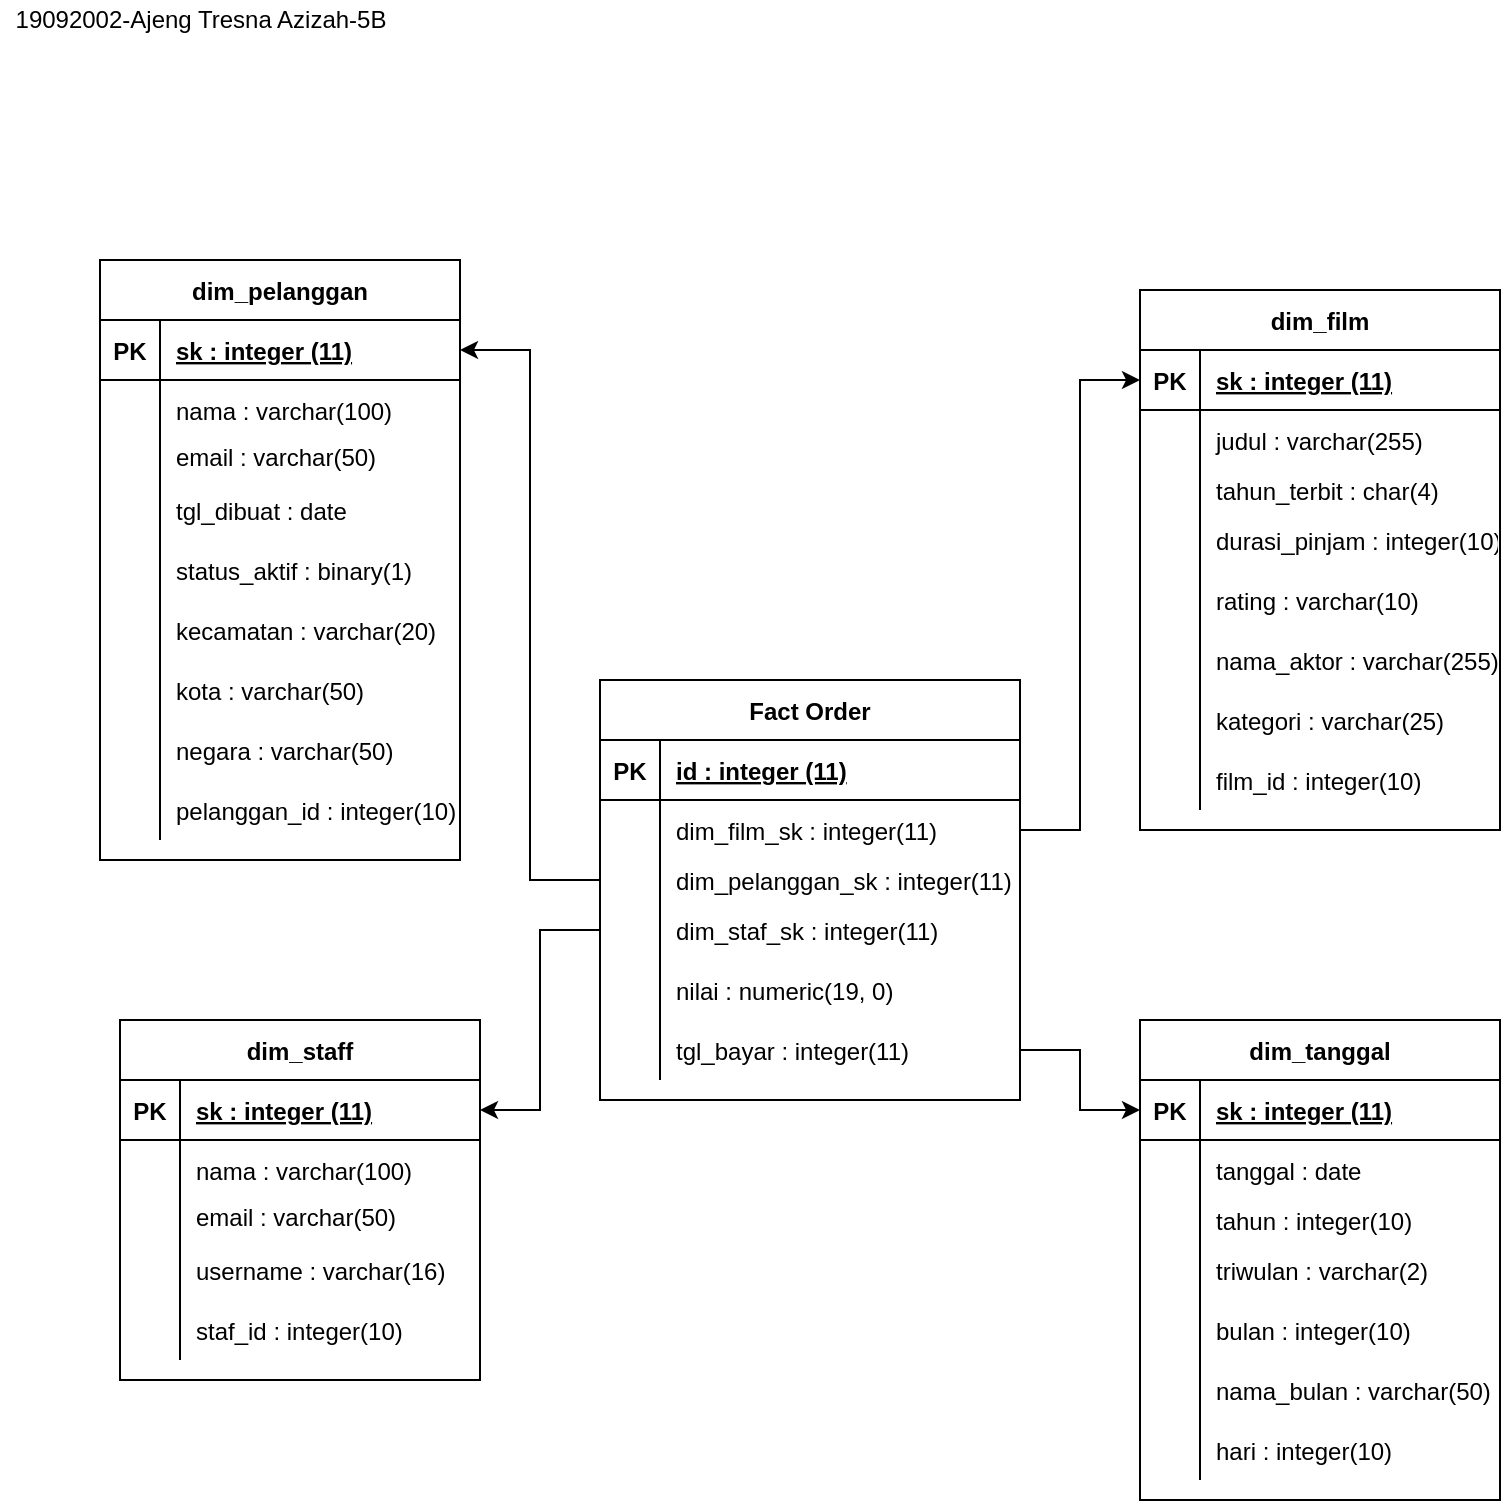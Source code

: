 <mxfile version="13.9.6" type="device"><diagram id="C5RBs43oDa-KdzZeNtuy" name="Page-1"><mxGraphModel dx="868" dy="482" grid="1" gridSize="10" guides="1" tooltips="1" connect="1" arrows="1" fold="1" page="1" pageScale="1" pageWidth="827" pageHeight="1169" math="0" shadow="0"><root><mxCell id="WIyWlLk6GJQsqaUBKTNV-0"/><mxCell id="WIyWlLk6GJQsqaUBKTNV-1" parent="WIyWlLk6GJQsqaUBKTNV-0"/><mxCell id="-RHKA6H4lekhyg-CsmNB-0" value="dim_staff" style="shape=table;startSize=30;container=1;collapsible=1;childLayout=tableLayout;fixedRows=1;rowLines=0;fontStyle=1;align=center;resizeLast=1;" vertex="1" parent="WIyWlLk6GJQsqaUBKTNV-1"><mxGeometry x="90" y="550" width="180" height="180" as="geometry"/></mxCell><mxCell id="-RHKA6H4lekhyg-CsmNB-1" value="" style="shape=partialRectangle;collapsible=0;dropTarget=0;pointerEvents=0;fillColor=none;top=0;left=0;bottom=1;right=0;points=[[0,0.5],[1,0.5]];portConstraint=eastwest;" vertex="1" parent="-RHKA6H4lekhyg-CsmNB-0"><mxGeometry y="30" width="180" height="30" as="geometry"/></mxCell><mxCell id="-RHKA6H4lekhyg-CsmNB-2" value="PK" style="shape=partialRectangle;connectable=0;fillColor=none;top=0;left=0;bottom=0;right=0;fontStyle=1;overflow=hidden;" vertex="1" parent="-RHKA6H4lekhyg-CsmNB-1"><mxGeometry width="30" height="30" as="geometry"/></mxCell><mxCell id="-RHKA6H4lekhyg-CsmNB-3" value="sk : integer (11)" style="shape=partialRectangle;connectable=0;fillColor=none;top=0;left=0;bottom=0;right=0;align=left;spacingLeft=6;fontStyle=5;overflow=hidden;" vertex="1" parent="-RHKA6H4lekhyg-CsmNB-1"><mxGeometry x="30" width="150" height="30" as="geometry"/></mxCell><mxCell id="-RHKA6H4lekhyg-CsmNB-4" value="" style="shape=partialRectangle;collapsible=0;dropTarget=0;pointerEvents=0;fillColor=none;top=0;left=0;bottom=0;right=0;points=[[0,0.5],[1,0.5]];portConstraint=eastwest;" vertex="1" parent="-RHKA6H4lekhyg-CsmNB-0"><mxGeometry y="60" width="180" height="30" as="geometry"/></mxCell><mxCell id="-RHKA6H4lekhyg-CsmNB-5" value="" style="shape=partialRectangle;connectable=0;fillColor=none;top=0;left=0;bottom=0;right=0;editable=1;overflow=hidden;" vertex="1" parent="-RHKA6H4lekhyg-CsmNB-4"><mxGeometry width="30" height="30" as="geometry"/></mxCell><mxCell id="-RHKA6H4lekhyg-CsmNB-6" value="nama : varchar(100)" style="shape=partialRectangle;connectable=0;fillColor=none;top=0;left=0;bottom=0;right=0;align=left;spacingLeft=6;overflow=hidden;" vertex="1" parent="-RHKA6H4lekhyg-CsmNB-4"><mxGeometry x="30" width="150" height="30" as="geometry"/></mxCell><mxCell id="-RHKA6H4lekhyg-CsmNB-7" value="" style="shape=partialRectangle;collapsible=0;dropTarget=0;pointerEvents=0;fillColor=none;top=0;left=0;bottom=0;right=0;points=[[0,0.5],[1,0.5]];portConstraint=eastwest;" vertex="1" parent="-RHKA6H4lekhyg-CsmNB-0"><mxGeometry y="90" width="180" height="20" as="geometry"/></mxCell><mxCell id="-RHKA6H4lekhyg-CsmNB-8" value="" style="shape=partialRectangle;connectable=0;fillColor=none;top=0;left=0;bottom=0;right=0;editable=1;overflow=hidden;" vertex="1" parent="-RHKA6H4lekhyg-CsmNB-7"><mxGeometry width="30" height="20" as="geometry"/></mxCell><mxCell id="-RHKA6H4lekhyg-CsmNB-9" value="email : varchar(50)&#10; " style="shape=partialRectangle;connectable=0;fillColor=none;top=0;left=0;bottom=0;right=0;align=left;spacingLeft=6;overflow=hidden;" vertex="1" parent="-RHKA6H4lekhyg-CsmNB-7"><mxGeometry x="30" width="150" height="20" as="geometry"/></mxCell><mxCell id="-RHKA6H4lekhyg-CsmNB-10" value="" style="shape=partialRectangle;collapsible=0;dropTarget=0;pointerEvents=0;fillColor=none;top=0;left=0;bottom=0;right=0;points=[[0,0.5],[1,0.5]];portConstraint=eastwest;" vertex="1" parent="-RHKA6H4lekhyg-CsmNB-0"><mxGeometry y="110" width="180" height="30" as="geometry"/></mxCell><mxCell id="-RHKA6H4lekhyg-CsmNB-11" value="" style="shape=partialRectangle;connectable=0;fillColor=none;top=0;left=0;bottom=0;right=0;editable=1;overflow=hidden;" vertex="1" parent="-RHKA6H4lekhyg-CsmNB-10"><mxGeometry width="30" height="30" as="geometry"/></mxCell><mxCell id="-RHKA6H4lekhyg-CsmNB-12" value="username : varchar(16)" style="shape=partialRectangle;connectable=0;fillColor=none;top=0;left=0;bottom=0;right=0;align=left;spacingLeft=6;overflow=hidden;" vertex="1" parent="-RHKA6H4lekhyg-CsmNB-10"><mxGeometry x="30" width="150" height="30" as="geometry"/></mxCell><mxCell id="-RHKA6H4lekhyg-CsmNB-13" value="" style="shape=partialRectangle;collapsible=0;dropTarget=0;pointerEvents=0;fillColor=none;top=0;left=0;bottom=0;right=0;points=[[0,0.5],[1,0.5]];portConstraint=eastwest;" vertex="1" parent="-RHKA6H4lekhyg-CsmNB-0"><mxGeometry y="140" width="180" height="30" as="geometry"/></mxCell><mxCell id="-RHKA6H4lekhyg-CsmNB-14" value="" style="shape=partialRectangle;connectable=0;fillColor=none;top=0;left=0;bottom=0;right=0;editable=1;overflow=hidden;" vertex="1" parent="-RHKA6H4lekhyg-CsmNB-13"><mxGeometry width="30" height="30" as="geometry"/></mxCell><mxCell id="-RHKA6H4lekhyg-CsmNB-15" value="staf_id : integer(10)" style="shape=partialRectangle;connectable=0;fillColor=none;top=0;left=0;bottom=0;right=0;align=left;spacingLeft=6;overflow=hidden;" vertex="1" parent="-RHKA6H4lekhyg-CsmNB-13"><mxGeometry x="30" width="150" height="30" as="geometry"/></mxCell><mxCell id="-RHKA6H4lekhyg-CsmNB-16" value="dim_pelanggan" style="shape=table;startSize=30;container=1;collapsible=1;childLayout=tableLayout;fixedRows=1;rowLines=0;fontStyle=1;align=center;resizeLast=1;" vertex="1" parent="WIyWlLk6GJQsqaUBKTNV-1"><mxGeometry x="80" y="170" width="180" height="300" as="geometry"/></mxCell><mxCell id="-RHKA6H4lekhyg-CsmNB-17" value="" style="shape=partialRectangle;collapsible=0;dropTarget=0;pointerEvents=0;fillColor=none;top=0;left=0;bottom=1;right=0;points=[[0,0.5],[1,0.5]];portConstraint=eastwest;" vertex="1" parent="-RHKA6H4lekhyg-CsmNB-16"><mxGeometry y="30" width="180" height="30" as="geometry"/></mxCell><mxCell id="-RHKA6H4lekhyg-CsmNB-18" value="PK" style="shape=partialRectangle;connectable=0;fillColor=none;top=0;left=0;bottom=0;right=0;fontStyle=1;overflow=hidden;" vertex="1" parent="-RHKA6H4lekhyg-CsmNB-17"><mxGeometry width="30" height="30" as="geometry"/></mxCell><mxCell id="-RHKA6H4lekhyg-CsmNB-19" value="sk : integer (11)" style="shape=partialRectangle;connectable=0;fillColor=none;top=0;left=0;bottom=0;right=0;align=left;spacingLeft=6;fontStyle=5;overflow=hidden;" vertex="1" parent="-RHKA6H4lekhyg-CsmNB-17"><mxGeometry x="30" width="150" height="30" as="geometry"/></mxCell><mxCell id="-RHKA6H4lekhyg-CsmNB-20" value="" style="shape=partialRectangle;collapsible=0;dropTarget=0;pointerEvents=0;fillColor=none;top=0;left=0;bottom=0;right=0;points=[[0,0.5],[1,0.5]];portConstraint=eastwest;" vertex="1" parent="-RHKA6H4lekhyg-CsmNB-16"><mxGeometry y="60" width="180" height="30" as="geometry"/></mxCell><mxCell id="-RHKA6H4lekhyg-CsmNB-21" value="" style="shape=partialRectangle;connectable=0;fillColor=none;top=0;left=0;bottom=0;right=0;editable=1;overflow=hidden;" vertex="1" parent="-RHKA6H4lekhyg-CsmNB-20"><mxGeometry width="30" height="30" as="geometry"/></mxCell><mxCell id="-RHKA6H4lekhyg-CsmNB-22" value="nama : varchar(100)" style="shape=partialRectangle;connectable=0;fillColor=none;top=0;left=0;bottom=0;right=0;align=left;spacingLeft=6;overflow=hidden;" vertex="1" parent="-RHKA6H4lekhyg-CsmNB-20"><mxGeometry x="30" width="150" height="30" as="geometry"/></mxCell><mxCell id="-RHKA6H4lekhyg-CsmNB-23" value="" style="shape=partialRectangle;collapsible=0;dropTarget=0;pointerEvents=0;fillColor=none;top=0;left=0;bottom=0;right=0;points=[[0,0.5],[1,0.5]];portConstraint=eastwest;" vertex="1" parent="-RHKA6H4lekhyg-CsmNB-16"><mxGeometry y="90" width="180" height="20" as="geometry"/></mxCell><mxCell id="-RHKA6H4lekhyg-CsmNB-24" value="" style="shape=partialRectangle;connectable=0;fillColor=none;top=0;left=0;bottom=0;right=0;editable=1;overflow=hidden;" vertex="1" parent="-RHKA6H4lekhyg-CsmNB-23"><mxGeometry width="30" height="20" as="geometry"/></mxCell><mxCell id="-RHKA6H4lekhyg-CsmNB-25" value="email : varchar(50)&#10; " style="shape=partialRectangle;connectable=0;fillColor=none;top=0;left=0;bottom=0;right=0;align=left;spacingLeft=6;overflow=hidden;" vertex="1" parent="-RHKA6H4lekhyg-CsmNB-23"><mxGeometry x="30" width="150" height="20" as="geometry"/></mxCell><mxCell id="-RHKA6H4lekhyg-CsmNB-26" value="" style="shape=partialRectangle;collapsible=0;dropTarget=0;pointerEvents=0;fillColor=none;top=0;left=0;bottom=0;right=0;points=[[0,0.5],[1,0.5]];portConstraint=eastwest;" vertex="1" parent="-RHKA6H4lekhyg-CsmNB-16"><mxGeometry y="110" width="180" height="30" as="geometry"/></mxCell><mxCell id="-RHKA6H4lekhyg-CsmNB-27" value="" style="shape=partialRectangle;connectable=0;fillColor=none;top=0;left=0;bottom=0;right=0;editable=1;overflow=hidden;" vertex="1" parent="-RHKA6H4lekhyg-CsmNB-26"><mxGeometry width="30" height="30" as="geometry"/></mxCell><mxCell id="-RHKA6H4lekhyg-CsmNB-28" value="tgl_dibuat : date" style="shape=partialRectangle;connectable=0;fillColor=none;top=0;left=0;bottom=0;right=0;align=left;spacingLeft=6;overflow=hidden;" vertex="1" parent="-RHKA6H4lekhyg-CsmNB-26"><mxGeometry x="30" width="150" height="30" as="geometry"/></mxCell><mxCell id="-RHKA6H4lekhyg-CsmNB-29" value="" style="shape=partialRectangle;collapsible=0;dropTarget=0;pointerEvents=0;fillColor=none;top=0;left=0;bottom=0;right=0;points=[[0,0.5],[1,0.5]];portConstraint=eastwest;" vertex="1" parent="-RHKA6H4lekhyg-CsmNB-16"><mxGeometry y="140" width="180" height="30" as="geometry"/></mxCell><mxCell id="-RHKA6H4lekhyg-CsmNB-30" value="" style="shape=partialRectangle;connectable=0;fillColor=none;top=0;left=0;bottom=0;right=0;editable=1;overflow=hidden;" vertex="1" parent="-RHKA6H4lekhyg-CsmNB-29"><mxGeometry width="30" height="30" as="geometry"/></mxCell><mxCell id="-RHKA6H4lekhyg-CsmNB-31" value="status_aktif : binary(1)" style="shape=partialRectangle;connectable=0;fillColor=none;top=0;left=0;bottom=0;right=0;align=left;spacingLeft=6;overflow=hidden;" vertex="1" parent="-RHKA6H4lekhyg-CsmNB-29"><mxGeometry x="30" width="150" height="30" as="geometry"/></mxCell><mxCell id="-RHKA6H4lekhyg-CsmNB-32" value="" style="shape=partialRectangle;collapsible=0;dropTarget=0;pointerEvents=0;fillColor=none;top=0;left=0;bottom=0;right=0;points=[[0,0.5],[1,0.5]];portConstraint=eastwest;" vertex="1" parent="-RHKA6H4lekhyg-CsmNB-16"><mxGeometry y="170" width="180" height="30" as="geometry"/></mxCell><mxCell id="-RHKA6H4lekhyg-CsmNB-33" value="" style="shape=partialRectangle;connectable=0;fillColor=none;top=0;left=0;bottom=0;right=0;editable=1;overflow=hidden;" vertex="1" parent="-RHKA6H4lekhyg-CsmNB-32"><mxGeometry width="30" height="30" as="geometry"/></mxCell><mxCell id="-RHKA6H4lekhyg-CsmNB-34" value="kecamatan : varchar(20)" style="shape=partialRectangle;connectable=0;fillColor=none;top=0;left=0;bottom=0;right=0;align=left;spacingLeft=6;overflow=hidden;" vertex="1" parent="-RHKA6H4lekhyg-CsmNB-32"><mxGeometry x="30" width="150" height="30" as="geometry"/></mxCell><mxCell id="-RHKA6H4lekhyg-CsmNB-35" value="" style="shape=partialRectangle;collapsible=0;dropTarget=0;pointerEvents=0;fillColor=none;top=0;left=0;bottom=0;right=0;points=[[0,0.5],[1,0.5]];portConstraint=eastwest;" vertex="1" parent="-RHKA6H4lekhyg-CsmNB-16"><mxGeometry y="200" width="180" height="30" as="geometry"/></mxCell><mxCell id="-RHKA6H4lekhyg-CsmNB-36" value="" style="shape=partialRectangle;connectable=0;fillColor=none;top=0;left=0;bottom=0;right=0;editable=1;overflow=hidden;" vertex="1" parent="-RHKA6H4lekhyg-CsmNB-35"><mxGeometry width="30" height="30" as="geometry"/></mxCell><mxCell id="-RHKA6H4lekhyg-CsmNB-37" value="kota : varchar(50)" style="shape=partialRectangle;connectable=0;fillColor=none;top=0;left=0;bottom=0;right=0;align=left;spacingLeft=6;overflow=hidden;" vertex="1" parent="-RHKA6H4lekhyg-CsmNB-35"><mxGeometry x="30" width="150" height="30" as="geometry"/></mxCell><mxCell id="-RHKA6H4lekhyg-CsmNB-38" value="" style="shape=partialRectangle;collapsible=0;dropTarget=0;pointerEvents=0;fillColor=none;top=0;left=0;bottom=0;right=0;points=[[0,0.5],[1,0.5]];portConstraint=eastwest;" vertex="1" parent="-RHKA6H4lekhyg-CsmNB-16"><mxGeometry y="230" width="180" height="30" as="geometry"/></mxCell><mxCell id="-RHKA6H4lekhyg-CsmNB-39" value="" style="shape=partialRectangle;connectable=0;fillColor=none;top=0;left=0;bottom=0;right=0;editable=1;overflow=hidden;" vertex="1" parent="-RHKA6H4lekhyg-CsmNB-38"><mxGeometry width="30" height="30" as="geometry"/></mxCell><mxCell id="-RHKA6H4lekhyg-CsmNB-40" value="negara : varchar(50)" style="shape=partialRectangle;connectable=0;fillColor=none;top=0;left=0;bottom=0;right=0;align=left;spacingLeft=6;overflow=hidden;" vertex="1" parent="-RHKA6H4lekhyg-CsmNB-38"><mxGeometry x="30" width="150" height="30" as="geometry"/></mxCell><mxCell id="-RHKA6H4lekhyg-CsmNB-41" value="" style="shape=partialRectangle;collapsible=0;dropTarget=0;pointerEvents=0;fillColor=none;top=0;left=0;bottom=0;right=0;points=[[0,0.5],[1,0.5]];portConstraint=eastwest;" vertex="1" parent="-RHKA6H4lekhyg-CsmNB-16"><mxGeometry y="260" width="180" height="30" as="geometry"/></mxCell><mxCell id="-RHKA6H4lekhyg-CsmNB-42" value="" style="shape=partialRectangle;connectable=0;fillColor=none;top=0;left=0;bottom=0;right=0;editable=1;overflow=hidden;" vertex="1" parent="-RHKA6H4lekhyg-CsmNB-41"><mxGeometry width="30" height="30" as="geometry"/></mxCell><mxCell id="-RHKA6H4lekhyg-CsmNB-43" value="pelanggan_id : integer(10) " style="shape=partialRectangle;connectable=0;fillColor=none;top=0;left=0;bottom=0;right=0;align=left;spacingLeft=6;overflow=hidden;" vertex="1" parent="-RHKA6H4lekhyg-CsmNB-41"><mxGeometry x="30" width="150" height="30" as="geometry"/></mxCell><mxCell id="-RHKA6H4lekhyg-CsmNB-44" value="dim_tanggal" style="shape=table;startSize=30;container=1;collapsible=1;childLayout=tableLayout;fixedRows=1;rowLines=0;fontStyle=1;align=center;resizeLast=1;" vertex="1" parent="WIyWlLk6GJQsqaUBKTNV-1"><mxGeometry x="600" y="550" width="180" height="240" as="geometry"/></mxCell><mxCell id="-RHKA6H4lekhyg-CsmNB-45" value="" style="shape=partialRectangle;collapsible=0;dropTarget=0;pointerEvents=0;fillColor=none;top=0;left=0;bottom=1;right=0;points=[[0,0.5],[1,0.5]];portConstraint=eastwest;" vertex="1" parent="-RHKA6H4lekhyg-CsmNB-44"><mxGeometry y="30" width="180" height="30" as="geometry"/></mxCell><mxCell id="-RHKA6H4lekhyg-CsmNB-46" value="PK" style="shape=partialRectangle;connectable=0;fillColor=none;top=0;left=0;bottom=0;right=0;fontStyle=1;overflow=hidden;" vertex="1" parent="-RHKA6H4lekhyg-CsmNB-45"><mxGeometry width="30" height="30" as="geometry"/></mxCell><mxCell id="-RHKA6H4lekhyg-CsmNB-47" value="sk : integer (11)" style="shape=partialRectangle;connectable=0;fillColor=none;top=0;left=0;bottom=0;right=0;align=left;spacingLeft=6;fontStyle=5;overflow=hidden;" vertex="1" parent="-RHKA6H4lekhyg-CsmNB-45"><mxGeometry x="30" width="150" height="30" as="geometry"/></mxCell><mxCell id="-RHKA6H4lekhyg-CsmNB-48" value="" style="shape=partialRectangle;collapsible=0;dropTarget=0;pointerEvents=0;fillColor=none;top=0;left=0;bottom=0;right=0;points=[[0,0.5],[1,0.5]];portConstraint=eastwest;" vertex="1" parent="-RHKA6H4lekhyg-CsmNB-44"><mxGeometry y="60" width="180" height="30" as="geometry"/></mxCell><mxCell id="-RHKA6H4lekhyg-CsmNB-49" value="" style="shape=partialRectangle;connectable=0;fillColor=none;top=0;left=0;bottom=0;right=0;editable=1;overflow=hidden;" vertex="1" parent="-RHKA6H4lekhyg-CsmNB-48"><mxGeometry width="30" height="30" as="geometry"/></mxCell><mxCell id="-RHKA6H4lekhyg-CsmNB-50" value="tanggal : date" style="shape=partialRectangle;connectable=0;fillColor=none;top=0;left=0;bottom=0;right=0;align=left;spacingLeft=6;overflow=hidden;" vertex="1" parent="-RHKA6H4lekhyg-CsmNB-48"><mxGeometry x="30" width="150" height="30" as="geometry"/></mxCell><mxCell id="-RHKA6H4lekhyg-CsmNB-51" value="" style="shape=partialRectangle;collapsible=0;dropTarget=0;pointerEvents=0;fillColor=none;top=0;left=0;bottom=0;right=0;points=[[0,0.5],[1,0.5]];portConstraint=eastwest;" vertex="1" parent="-RHKA6H4lekhyg-CsmNB-44"><mxGeometry y="90" width="180" height="20" as="geometry"/></mxCell><mxCell id="-RHKA6H4lekhyg-CsmNB-52" value="" style="shape=partialRectangle;connectable=0;fillColor=none;top=0;left=0;bottom=0;right=0;editable=1;overflow=hidden;" vertex="1" parent="-RHKA6H4lekhyg-CsmNB-51"><mxGeometry width="30" height="20" as="geometry"/></mxCell><mxCell id="-RHKA6H4lekhyg-CsmNB-53" value="tahun : integer(10)" style="shape=partialRectangle;connectable=0;fillColor=none;top=0;left=0;bottom=0;right=0;align=left;spacingLeft=6;overflow=hidden;" vertex="1" parent="-RHKA6H4lekhyg-CsmNB-51"><mxGeometry x="30" width="150" height="20" as="geometry"/></mxCell><mxCell id="-RHKA6H4lekhyg-CsmNB-54" value="" style="shape=partialRectangle;collapsible=0;dropTarget=0;pointerEvents=0;fillColor=none;top=0;left=0;bottom=0;right=0;points=[[0,0.5],[1,0.5]];portConstraint=eastwest;" vertex="1" parent="-RHKA6H4lekhyg-CsmNB-44"><mxGeometry y="110" width="180" height="30" as="geometry"/></mxCell><mxCell id="-RHKA6H4lekhyg-CsmNB-55" value="" style="shape=partialRectangle;connectable=0;fillColor=none;top=0;left=0;bottom=0;right=0;editable=1;overflow=hidden;" vertex="1" parent="-RHKA6H4lekhyg-CsmNB-54"><mxGeometry width="30" height="30" as="geometry"/></mxCell><mxCell id="-RHKA6H4lekhyg-CsmNB-56" value="triwulan : varchar(2)" style="shape=partialRectangle;connectable=0;fillColor=none;top=0;left=0;bottom=0;right=0;align=left;spacingLeft=6;overflow=hidden;" vertex="1" parent="-RHKA6H4lekhyg-CsmNB-54"><mxGeometry x="30" width="150" height="30" as="geometry"/></mxCell><mxCell id="-RHKA6H4lekhyg-CsmNB-57" value="" style="shape=partialRectangle;collapsible=0;dropTarget=0;pointerEvents=0;fillColor=none;top=0;left=0;bottom=0;right=0;points=[[0,0.5],[1,0.5]];portConstraint=eastwest;" vertex="1" parent="-RHKA6H4lekhyg-CsmNB-44"><mxGeometry y="140" width="180" height="30" as="geometry"/></mxCell><mxCell id="-RHKA6H4lekhyg-CsmNB-58" value="" style="shape=partialRectangle;connectable=0;fillColor=none;top=0;left=0;bottom=0;right=0;editable=1;overflow=hidden;" vertex="1" parent="-RHKA6H4lekhyg-CsmNB-57"><mxGeometry width="30" height="30" as="geometry"/></mxCell><mxCell id="-RHKA6H4lekhyg-CsmNB-59" value="bulan : integer(10)" style="shape=partialRectangle;connectable=0;fillColor=none;top=0;left=0;bottom=0;right=0;align=left;spacingLeft=6;overflow=hidden;" vertex="1" parent="-RHKA6H4lekhyg-CsmNB-57"><mxGeometry x="30" width="150" height="30" as="geometry"/></mxCell><mxCell id="-RHKA6H4lekhyg-CsmNB-60" value="" style="shape=partialRectangle;collapsible=0;dropTarget=0;pointerEvents=0;fillColor=none;top=0;left=0;bottom=0;right=0;points=[[0,0.5],[1,0.5]];portConstraint=eastwest;" vertex="1" parent="-RHKA6H4lekhyg-CsmNB-44"><mxGeometry y="170" width="180" height="30" as="geometry"/></mxCell><mxCell id="-RHKA6H4lekhyg-CsmNB-61" value="" style="shape=partialRectangle;connectable=0;fillColor=none;top=0;left=0;bottom=0;right=0;editable=1;overflow=hidden;" vertex="1" parent="-RHKA6H4lekhyg-CsmNB-60"><mxGeometry width="30" height="30" as="geometry"/></mxCell><mxCell id="-RHKA6H4lekhyg-CsmNB-62" value="nama_bulan : varchar(50)" style="shape=partialRectangle;connectable=0;fillColor=none;top=0;left=0;bottom=0;right=0;align=left;spacingLeft=6;overflow=hidden;" vertex="1" parent="-RHKA6H4lekhyg-CsmNB-60"><mxGeometry x="30" width="150" height="30" as="geometry"/></mxCell><mxCell id="-RHKA6H4lekhyg-CsmNB-63" value="" style="shape=partialRectangle;collapsible=0;dropTarget=0;pointerEvents=0;fillColor=none;top=0;left=0;bottom=0;right=0;points=[[0,0.5],[1,0.5]];portConstraint=eastwest;" vertex="1" parent="-RHKA6H4lekhyg-CsmNB-44"><mxGeometry y="200" width="180" height="30" as="geometry"/></mxCell><mxCell id="-RHKA6H4lekhyg-CsmNB-64" value="" style="shape=partialRectangle;connectable=0;fillColor=none;top=0;left=0;bottom=0;right=0;editable=1;overflow=hidden;" vertex="1" parent="-RHKA6H4lekhyg-CsmNB-63"><mxGeometry width="30" height="30" as="geometry"/></mxCell><mxCell id="-RHKA6H4lekhyg-CsmNB-65" value="hari : integer(10)" style="shape=partialRectangle;connectable=0;fillColor=none;top=0;left=0;bottom=0;right=0;align=left;spacingLeft=6;overflow=hidden;" vertex="1" parent="-RHKA6H4lekhyg-CsmNB-63"><mxGeometry x="30" width="150" height="30" as="geometry"/></mxCell><mxCell id="-RHKA6H4lekhyg-CsmNB-66" value="dim_film" style="shape=table;startSize=30;container=1;collapsible=1;childLayout=tableLayout;fixedRows=1;rowLines=0;fontStyle=1;align=center;resizeLast=1;" vertex="1" parent="WIyWlLk6GJQsqaUBKTNV-1"><mxGeometry x="600" y="185" width="180" height="270" as="geometry"/></mxCell><mxCell id="-RHKA6H4lekhyg-CsmNB-67" value="" style="shape=partialRectangle;collapsible=0;dropTarget=0;pointerEvents=0;fillColor=none;top=0;left=0;bottom=1;right=0;points=[[0,0.5],[1,0.5]];portConstraint=eastwest;" vertex="1" parent="-RHKA6H4lekhyg-CsmNB-66"><mxGeometry y="30" width="180" height="30" as="geometry"/></mxCell><mxCell id="-RHKA6H4lekhyg-CsmNB-68" value="PK" style="shape=partialRectangle;connectable=0;fillColor=none;top=0;left=0;bottom=0;right=0;fontStyle=1;overflow=hidden;" vertex="1" parent="-RHKA6H4lekhyg-CsmNB-67"><mxGeometry width="30" height="30" as="geometry"/></mxCell><mxCell id="-RHKA6H4lekhyg-CsmNB-69" value="sk : integer (11)" style="shape=partialRectangle;connectable=0;fillColor=none;top=0;left=0;bottom=0;right=0;align=left;spacingLeft=6;fontStyle=5;overflow=hidden;" vertex="1" parent="-RHKA6H4lekhyg-CsmNB-67"><mxGeometry x="30" width="150" height="30" as="geometry"/></mxCell><mxCell id="-RHKA6H4lekhyg-CsmNB-70" value="" style="shape=partialRectangle;collapsible=0;dropTarget=0;pointerEvents=0;fillColor=none;top=0;left=0;bottom=0;right=0;points=[[0,0.5],[1,0.5]];portConstraint=eastwest;" vertex="1" parent="-RHKA6H4lekhyg-CsmNB-66"><mxGeometry y="60" width="180" height="30" as="geometry"/></mxCell><mxCell id="-RHKA6H4lekhyg-CsmNB-71" value="" style="shape=partialRectangle;connectable=0;fillColor=none;top=0;left=0;bottom=0;right=0;editable=1;overflow=hidden;" vertex="1" parent="-RHKA6H4lekhyg-CsmNB-70"><mxGeometry width="30" height="30" as="geometry"/></mxCell><mxCell id="-RHKA6H4lekhyg-CsmNB-72" value="judul : varchar(255)" style="shape=partialRectangle;connectable=0;fillColor=none;top=0;left=0;bottom=0;right=0;align=left;spacingLeft=6;overflow=hidden;" vertex="1" parent="-RHKA6H4lekhyg-CsmNB-70"><mxGeometry x="30" width="150" height="30" as="geometry"/></mxCell><mxCell id="-RHKA6H4lekhyg-CsmNB-73" value="" style="shape=partialRectangle;collapsible=0;dropTarget=0;pointerEvents=0;fillColor=none;top=0;left=0;bottom=0;right=0;points=[[0,0.5],[1,0.5]];portConstraint=eastwest;" vertex="1" parent="-RHKA6H4lekhyg-CsmNB-66"><mxGeometry y="90" width="180" height="20" as="geometry"/></mxCell><mxCell id="-RHKA6H4lekhyg-CsmNB-74" value="" style="shape=partialRectangle;connectable=0;fillColor=none;top=0;left=0;bottom=0;right=0;editable=1;overflow=hidden;" vertex="1" parent="-RHKA6H4lekhyg-CsmNB-73"><mxGeometry width="30" height="20" as="geometry"/></mxCell><mxCell id="-RHKA6H4lekhyg-CsmNB-75" value="tahun_terbit : char(4)" style="shape=partialRectangle;connectable=0;fillColor=none;top=0;left=0;bottom=0;right=0;align=left;spacingLeft=6;overflow=hidden;" vertex="1" parent="-RHKA6H4lekhyg-CsmNB-73"><mxGeometry x="30" width="150" height="20" as="geometry"/></mxCell><mxCell id="-RHKA6H4lekhyg-CsmNB-76" value="" style="shape=partialRectangle;collapsible=0;dropTarget=0;pointerEvents=0;fillColor=none;top=0;left=0;bottom=0;right=0;points=[[0,0.5],[1,0.5]];portConstraint=eastwest;" vertex="1" parent="-RHKA6H4lekhyg-CsmNB-66"><mxGeometry y="110" width="180" height="30" as="geometry"/></mxCell><mxCell id="-RHKA6H4lekhyg-CsmNB-77" value="" style="shape=partialRectangle;connectable=0;fillColor=none;top=0;left=0;bottom=0;right=0;editable=1;overflow=hidden;" vertex="1" parent="-RHKA6H4lekhyg-CsmNB-76"><mxGeometry width="30" height="30" as="geometry"/></mxCell><mxCell id="-RHKA6H4lekhyg-CsmNB-78" value="durasi_pinjam : integer(10)" style="shape=partialRectangle;connectable=0;fillColor=none;top=0;left=0;bottom=0;right=0;align=left;spacingLeft=6;overflow=hidden;" vertex="1" parent="-RHKA6H4lekhyg-CsmNB-76"><mxGeometry x="30" width="150" height="30" as="geometry"/></mxCell><mxCell id="-RHKA6H4lekhyg-CsmNB-79" value="" style="shape=partialRectangle;collapsible=0;dropTarget=0;pointerEvents=0;fillColor=none;top=0;left=0;bottom=0;right=0;points=[[0,0.5],[1,0.5]];portConstraint=eastwest;" vertex="1" parent="-RHKA6H4lekhyg-CsmNB-66"><mxGeometry y="140" width="180" height="30" as="geometry"/></mxCell><mxCell id="-RHKA6H4lekhyg-CsmNB-80" value="" style="shape=partialRectangle;connectable=0;fillColor=none;top=0;left=0;bottom=0;right=0;editable=1;overflow=hidden;" vertex="1" parent="-RHKA6H4lekhyg-CsmNB-79"><mxGeometry width="30" height="30" as="geometry"/></mxCell><mxCell id="-RHKA6H4lekhyg-CsmNB-81" value="rating : varchar(10)" style="shape=partialRectangle;connectable=0;fillColor=none;top=0;left=0;bottom=0;right=0;align=left;spacingLeft=6;overflow=hidden;" vertex="1" parent="-RHKA6H4lekhyg-CsmNB-79"><mxGeometry x="30" width="150" height="30" as="geometry"/></mxCell><mxCell id="-RHKA6H4lekhyg-CsmNB-82" value="" style="shape=partialRectangle;collapsible=0;dropTarget=0;pointerEvents=0;fillColor=none;top=0;left=0;bottom=0;right=0;points=[[0,0.5],[1,0.5]];portConstraint=eastwest;" vertex="1" parent="-RHKA6H4lekhyg-CsmNB-66"><mxGeometry y="170" width="180" height="30" as="geometry"/></mxCell><mxCell id="-RHKA6H4lekhyg-CsmNB-83" value="" style="shape=partialRectangle;connectable=0;fillColor=none;top=0;left=0;bottom=0;right=0;editable=1;overflow=hidden;" vertex="1" parent="-RHKA6H4lekhyg-CsmNB-82"><mxGeometry width="30" height="30" as="geometry"/></mxCell><mxCell id="-RHKA6H4lekhyg-CsmNB-84" value="nama_aktor : varchar(255)" style="shape=partialRectangle;connectable=0;fillColor=none;top=0;left=0;bottom=0;right=0;align=left;spacingLeft=6;overflow=hidden;" vertex="1" parent="-RHKA6H4lekhyg-CsmNB-82"><mxGeometry x="30" width="150" height="30" as="geometry"/></mxCell><mxCell id="-RHKA6H4lekhyg-CsmNB-85" value="" style="shape=partialRectangle;collapsible=0;dropTarget=0;pointerEvents=0;fillColor=none;top=0;left=0;bottom=0;right=0;points=[[0,0.5],[1,0.5]];portConstraint=eastwest;" vertex="1" parent="-RHKA6H4lekhyg-CsmNB-66"><mxGeometry y="200" width="180" height="30" as="geometry"/></mxCell><mxCell id="-RHKA6H4lekhyg-CsmNB-86" value="" style="shape=partialRectangle;connectable=0;fillColor=none;top=0;left=0;bottom=0;right=0;editable=1;overflow=hidden;" vertex="1" parent="-RHKA6H4lekhyg-CsmNB-85"><mxGeometry width="30" height="30" as="geometry"/></mxCell><mxCell id="-RHKA6H4lekhyg-CsmNB-87" value="kategori : varchar(25)" style="shape=partialRectangle;connectable=0;fillColor=none;top=0;left=0;bottom=0;right=0;align=left;spacingLeft=6;overflow=hidden;" vertex="1" parent="-RHKA6H4lekhyg-CsmNB-85"><mxGeometry x="30" width="150" height="30" as="geometry"/></mxCell><mxCell id="-RHKA6H4lekhyg-CsmNB-88" value="" style="shape=partialRectangle;collapsible=0;dropTarget=0;pointerEvents=0;fillColor=none;top=0;left=0;bottom=0;right=0;points=[[0,0.5],[1,0.5]];portConstraint=eastwest;" vertex="1" parent="-RHKA6H4lekhyg-CsmNB-66"><mxGeometry y="230" width="180" height="30" as="geometry"/></mxCell><mxCell id="-RHKA6H4lekhyg-CsmNB-89" value="" style="shape=partialRectangle;connectable=0;fillColor=none;top=0;left=0;bottom=0;right=0;editable=1;overflow=hidden;" vertex="1" parent="-RHKA6H4lekhyg-CsmNB-88"><mxGeometry width="30" height="30" as="geometry"/></mxCell><mxCell id="-RHKA6H4lekhyg-CsmNB-90" value="film_id : integer(10)" style="shape=partialRectangle;connectable=0;fillColor=none;top=0;left=0;bottom=0;right=0;align=left;spacingLeft=6;overflow=hidden;" vertex="1" parent="-RHKA6H4lekhyg-CsmNB-88"><mxGeometry x="30" width="150" height="30" as="geometry"/></mxCell><mxCell id="-RHKA6H4lekhyg-CsmNB-91" value="Fact Order" style="shape=table;startSize=30;container=1;collapsible=1;childLayout=tableLayout;fixedRows=1;rowLines=0;fontStyle=1;align=center;resizeLast=1;" vertex="1" parent="WIyWlLk6GJQsqaUBKTNV-1"><mxGeometry x="330" y="380" width="210" height="210" as="geometry"/></mxCell><mxCell id="-RHKA6H4lekhyg-CsmNB-92" value="" style="shape=partialRectangle;collapsible=0;dropTarget=0;pointerEvents=0;fillColor=none;top=0;left=0;bottom=1;right=0;points=[[0,0.5],[1,0.5]];portConstraint=eastwest;" vertex="1" parent="-RHKA6H4lekhyg-CsmNB-91"><mxGeometry y="30" width="210" height="30" as="geometry"/></mxCell><mxCell id="-RHKA6H4lekhyg-CsmNB-93" value="PK" style="shape=partialRectangle;connectable=0;fillColor=none;top=0;left=0;bottom=0;right=0;fontStyle=1;overflow=hidden;" vertex="1" parent="-RHKA6H4lekhyg-CsmNB-92"><mxGeometry width="30" height="30" as="geometry"/></mxCell><mxCell id="-RHKA6H4lekhyg-CsmNB-94" value="id : integer (11)" style="shape=partialRectangle;connectable=0;fillColor=none;top=0;left=0;bottom=0;right=0;align=left;spacingLeft=6;fontStyle=5;overflow=hidden;" vertex="1" parent="-RHKA6H4lekhyg-CsmNB-92"><mxGeometry x="30" width="180" height="30" as="geometry"/></mxCell><mxCell id="-RHKA6H4lekhyg-CsmNB-95" value="" style="shape=partialRectangle;collapsible=0;dropTarget=0;pointerEvents=0;fillColor=none;top=0;left=0;bottom=0;right=0;points=[[0,0.5],[1,0.5]];portConstraint=eastwest;" vertex="1" parent="-RHKA6H4lekhyg-CsmNB-91"><mxGeometry y="60" width="210" height="30" as="geometry"/></mxCell><mxCell id="-RHKA6H4lekhyg-CsmNB-96" value="" style="shape=partialRectangle;connectable=0;fillColor=none;top=0;left=0;bottom=0;right=0;editable=1;overflow=hidden;" vertex="1" parent="-RHKA6H4lekhyg-CsmNB-95"><mxGeometry width="30" height="30" as="geometry"/></mxCell><mxCell id="-RHKA6H4lekhyg-CsmNB-97" value="dim_film_sk : integer(11)" style="shape=partialRectangle;connectable=0;fillColor=none;top=0;left=0;bottom=0;right=0;align=left;spacingLeft=6;overflow=hidden;" vertex="1" parent="-RHKA6H4lekhyg-CsmNB-95"><mxGeometry x="30" width="180" height="30" as="geometry"/></mxCell><mxCell id="-RHKA6H4lekhyg-CsmNB-98" value="" style="shape=partialRectangle;collapsible=0;dropTarget=0;pointerEvents=0;fillColor=none;top=0;left=0;bottom=0;right=0;points=[[0,0.5],[1,0.5]];portConstraint=eastwest;" vertex="1" parent="-RHKA6H4lekhyg-CsmNB-91"><mxGeometry y="90" width="210" height="20" as="geometry"/></mxCell><mxCell id="-RHKA6H4lekhyg-CsmNB-99" value="" style="shape=partialRectangle;connectable=0;fillColor=none;top=0;left=0;bottom=0;right=0;editable=1;overflow=hidden;" vertex="1" parent="-RHKA6H4lekhyg-CsmNB-98"><mxGeometry width="30" height="20" as="geometry"/></mxCell><mxCell id="-RHKA6H4lekhyg-CsmNB-100" value="dim_pelanggan_sk : integer(11)" style="shape=partialRectangle;connectable=0;fillColor=none;top=0;left=0;bottom=0;right=0;align=left;spacingLeft=6;overflow=hidden;" vertex="1" parent="-RHKA6H4lekhyg-CsmNB-98"><mxGeometry x="30" width="180" height="20" as="geometry"/></mxCell><mxCell id="-RHKA6H4lekhyg-CsmNB-101" value="" style="shape=partialRectangle;collapsible=0;dropTarget=0;pointerEvents=0;fillColor=none;top=0;left=0;bottom=0;right=0;points=[[0,0.5],[1,0.5]];portConstraint=eastwest;" vertex="1" parent="-RHKA6H4lekhyg-CsmNB-91"><mxGeometry y="110" width="210" height="30" as="geometry"/></mxCell><mxCell id="-RHKA6H4lekhyg-CsmNB-102" value="" style="shape=partialRectangle;connectable=0;fillColor=none;top=0;left=0;bottom=0;right=0;editable=1;overflow=hidden;" vertex="1" parent="-RHKA6H4lekhyg-CsmNB-101"><mxGeometry width="30" height="30" as="geometry"/></mxCell><mxCell id="-RHKA6H4lekhyg-CsmNB-103" value="dim_staf_sk : integer(11) " style="shape=partialRectangle;connectable=0;fillColor=none;top=0;left=0;bottom=0;right=0;align=left;spacingLeft=6;overflow=hidden;" vertex="1" parent="-RHKA6H4lekhyg-CsmNB-101"><mxGeometry x="30" width="180" height="30" as="geometry"/></mxCell><mxCell id="-RHKA6H4lekhyg-CsmNB-104" value="" style="shape=partialRectangle;collapsible=0;dropTarget=0;pointerEvents=0;fillColor=none;top=0;left=0;bottom=0;right=0;points=[[0,0.5],[1,0.5]];portConstraint=eastwest;" vertex="1" parent="-RHKA6H4lekhyg-CsmNB-91"><mxGeometry y="140" width="210" height="30" as="geometry"/></mxCell><mxCell id="-RHKA6H4lekhyg-CsmNB-105" value="" style="shape=partialRectangle;connectable=0;fillColor=none;top=0;left=0;bottom=0;right=0;editable=1;overflow=hidden;" vertex="1" parent="-RHKA6H4lekhyg-CsmNB-104"><mxGeometry width="30" height="30" as="geometry"/></mxCell><mxCell id="-RHKA6H4lekhyg-CsmNB-106" value="nilai : numeric(19, 0)" style="shape=partialRectangle;connectable=0;fillColor=none;top=0;left=0;bottom=0;right=0;align=left;spacingLeft=6;overflow=hidden;" vertex="1" parent="-RHKA6H4lekhyg-CsmNB-104"><mxGeometry x="30" width="180" height="30" as="geometry"/></mxCell><mxCell id="-RHKA6H4lekhyg-CsmNB-107" value="" style="shape=partialRectangle;collapsible=0;dropTarget=0;pointerEvents=0;fillColor=none;top=0;left=0;bottom=0;right=0;points=[[0,0.5],[1,0.5]];portConstraint=eastwest;" vertex="1" parent="-RHKA6H4lekhyg-CsmNB-91"><mxGeometry y="170" width="210" height="30" as="geometry"/></mxCell><mxCell id="-RHKA6H4lekhyg-CsmNB-108" value="" style="shape=partialRectangle;connectable=0;fillColor=none;top=0;left=0;bottom=0;right=0;editable=1;overflow=hidden;" vertex="1" parent="-RHKA6H4lekhyg-CsmNB-107"><mxGeometry width="30" height="30" as="geometry"/></mxCell><mxCell id="-RHKA6H4lekhyg-CsmNB-109" value="tgl_bayar : integer(11)" style="shape=partialRectangle;connectable=0;fillColor=none;top=0;left=0;bottom=0;right=0;align=left;spacingLeft=6;overflow=hidden;" vertex="1" parent="-RHKA6H4lekhyg-CsmNB-107"><mxGeometry x="30" width="180" height="30" as="geometry"/></mxCell><mxCell id="-RHKA6H4lekhyg-CsmNB-110" style="edgeStyle=orthogonalEdgeStyle;rounded=0;orthogonalLoop=1;jettySize=auto;html=1;exitX=0;exitY=0.5;exitDx=0;exitDy=0;" edge="1" parent="WIyWlLk6GJQsqaUBKTNV-1" source="-RHKA6H4lekhyg-CsmNB-101" target="-RHKA6H4lekhyg-CsmNB-1"><mxGeometry relative="1" as="geometry"/></mxCell><mxCell id="-RHKA6H4lekhyg-CsmNB-111" style="edgeStyle=orthogonalEdgeStyle;rounded=0;orthogonalLoop=1;jettySize=auto;html=1;exitX=0;exitY=0.5;exitDx=0;exitDy=0;entryX=1;entryY=0.5;entryDx=0;entryDy=0;" edge="1" parent="WIyWlLk6GJQsqaUBKTNV-1" source="-RHKA6H4lekhyg-CsmNB-98" target="-RHKA6H4lekhyg-CsmNB-17"><mxGeometry relative="1" as="geometry"/></mxCell><mxCell id="-RHKA6H4lekhyg-CsmNB-112" style="edgeStyle=orthogonalEdgeStyle;rounded=0;orthogonalLoop=1;jettySize=auto;html=1;exitX=1;exitY=0.5;exitDx=0;exitDy=0;entryX=0;entryY=0.5;entryDx=0;entryDy=0;" edge="1" parent="WIyWlLk6GJQsqaUBKTNV-1" source="-RHKA6H4lekhyg-CsmNB-95" target="-RHKA6H4lekhyg-CsmNB-67"><mxGeometry relative="1" as="geometry"/></mxCell><mxCell id="-RHKA6H4lekhyg-CsmNB-113" style="edgeStyle=orthogonalEdgeStyle;rounded=0;orthogonalLoop=1;jettySize=auto;html=1;exitX=1;exitY=0.5;exitDx=0;exitDy=0;entryX=0;entryY=0.5;entryDx=0;entryDy=0;" edge="1" parent="WIyWlLk6GJQsqaUBKTNV-1" source="-RHKA6H4lekhyg-CsmNB-107" target="-RHKA6H4lekhyg-CsmNB-45"><mxGeometry relative="1" as="geometry"/></mxCell><mxCell id="-RHKA6H4lekhyg-CsmNB-114" value="19092002-Ajeng Tresna Azizah-5B" style="text;html=1;align=center;verticalAlign=middle;resizable=0;points=[];autosize=1;" vertex="1" parent="WIyWlLk6GJQsqaUBKTNV-1"><mxGeometry x="30" y="40" width="200" height="20" as="geometry"/></mxCell></root></mxGraphModel></diagram></mxfile>